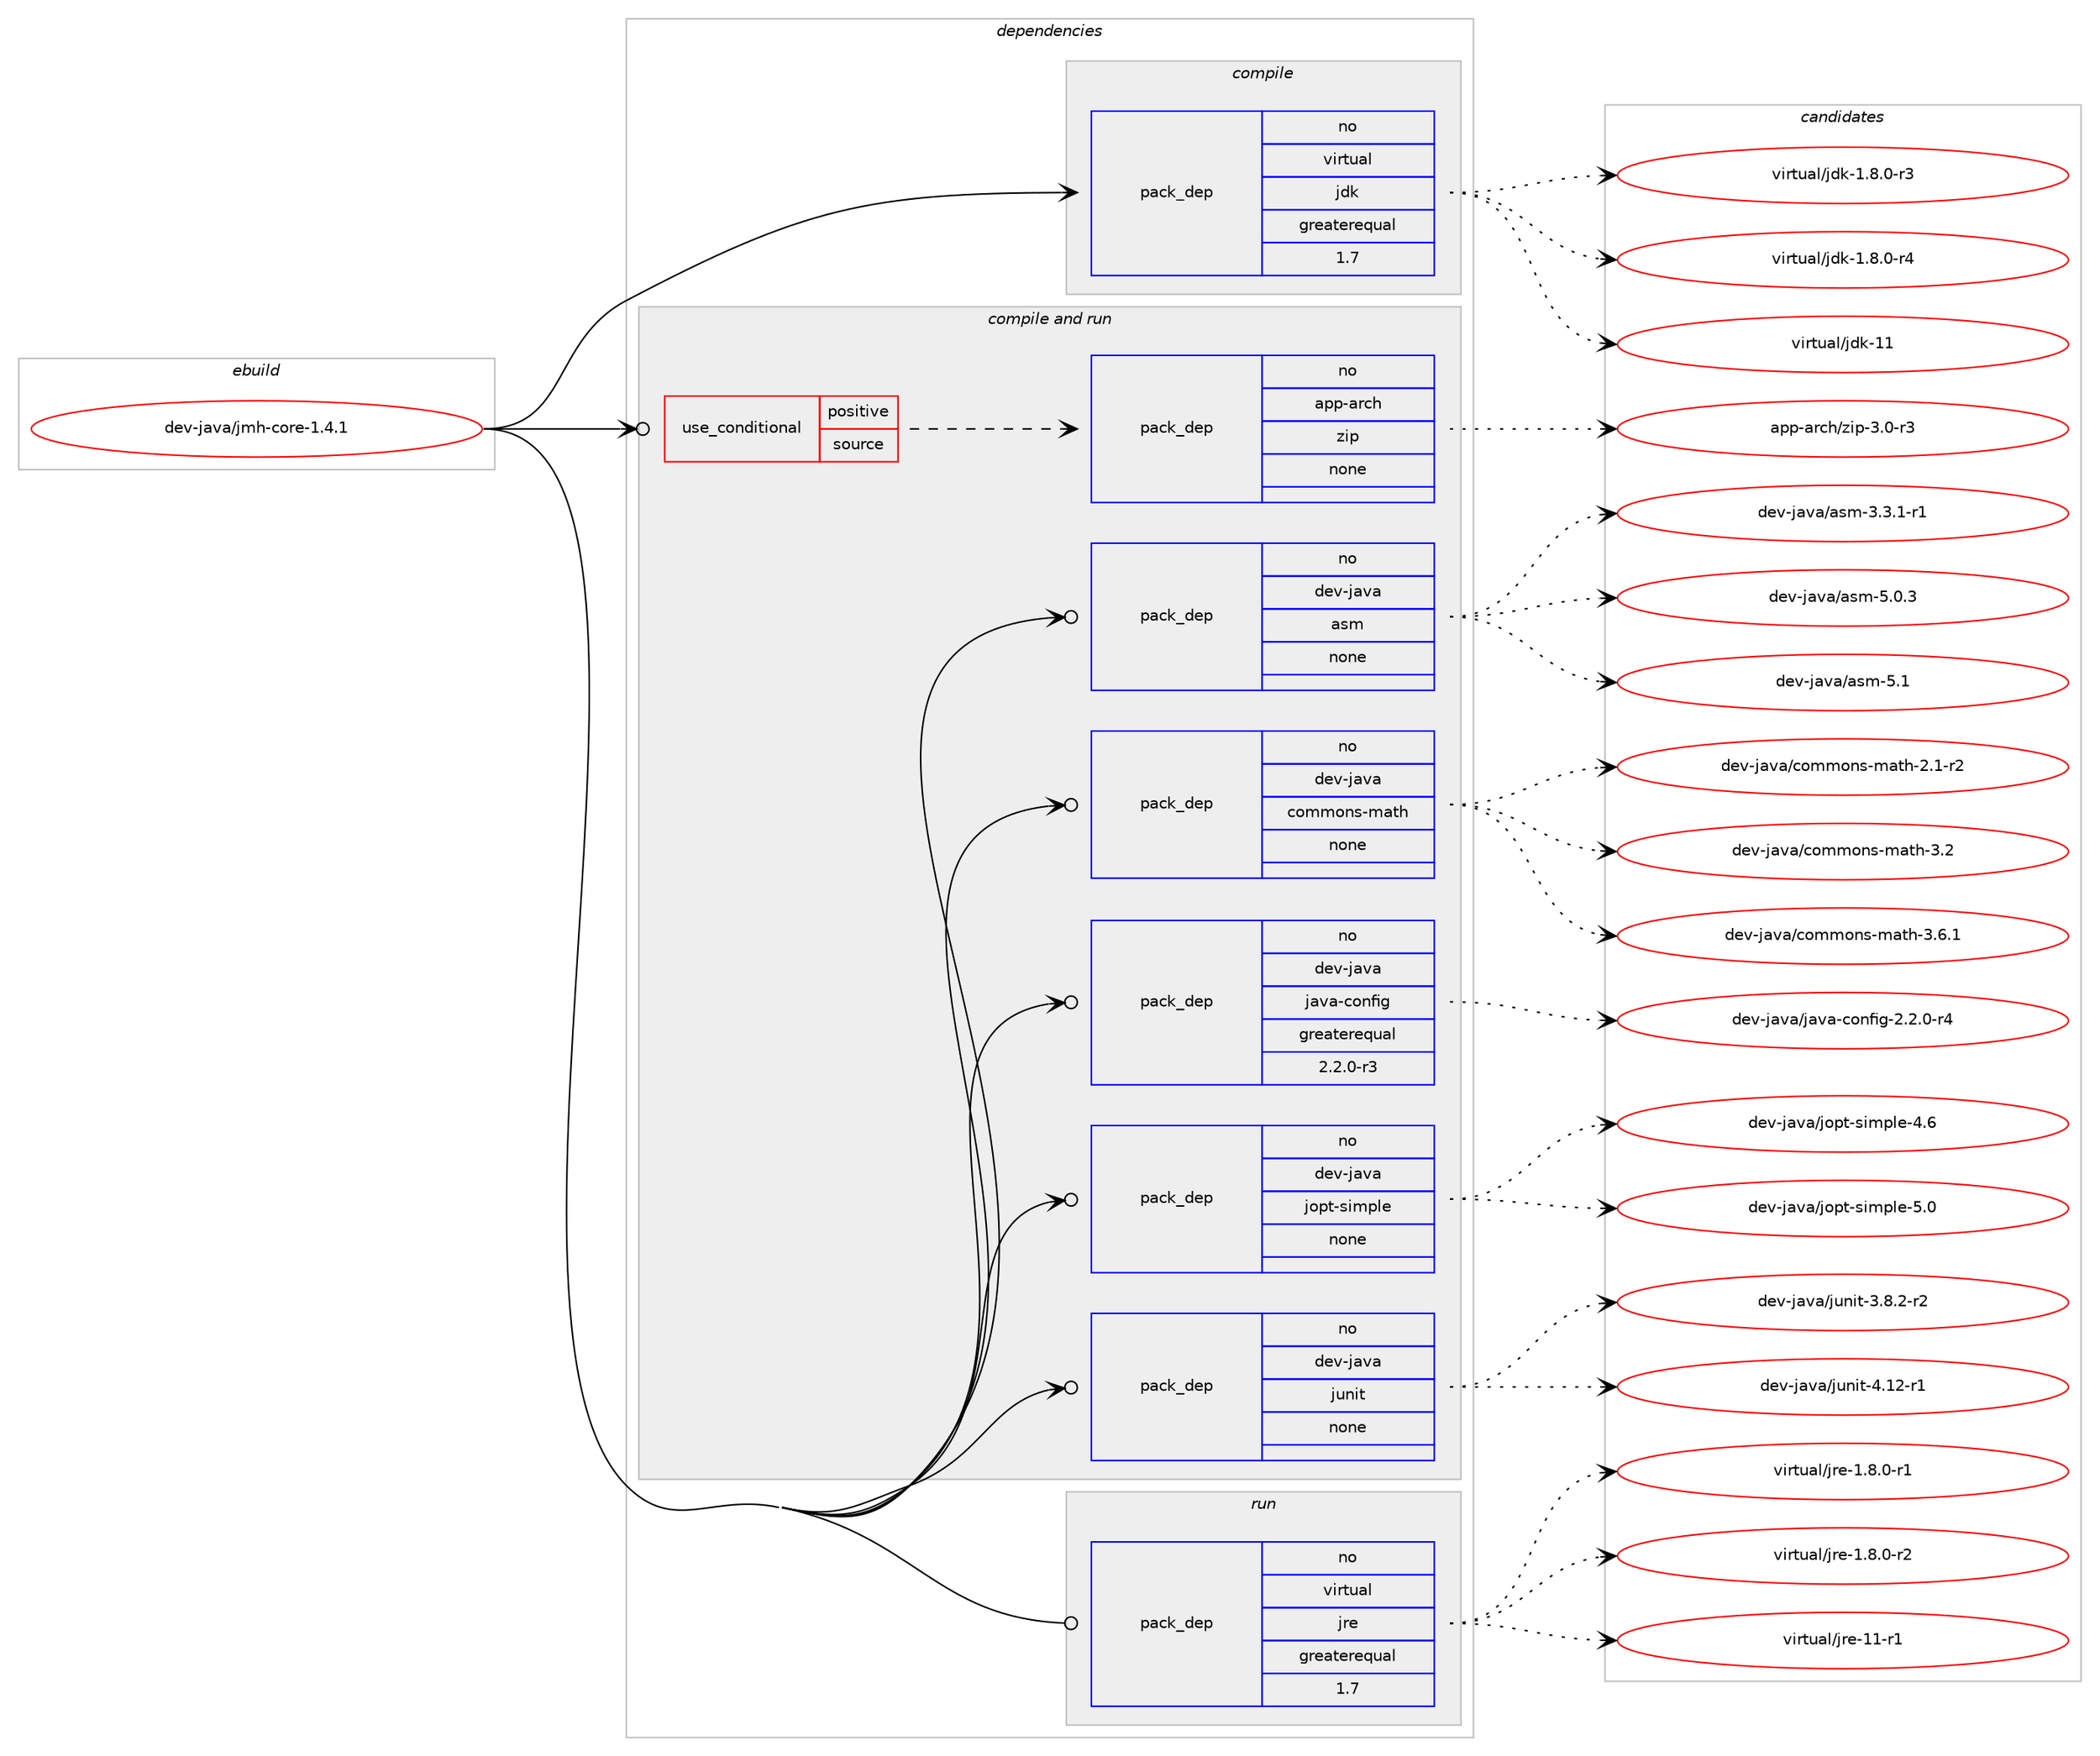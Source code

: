 digraph prolog {

# *************
# Graph options
# *************

newrank=true;
concentrate=true;
compound=true;
graph [rankdir=LR,fontname=Helvetica,fontsize=10,ranksep=1.5];#, ranksep=2.5, nodesep=0.2];
edge  [arrowhead=vee];
node  [fontname=Helvetica,fontsize=10];

# **********
# The ebuild
# **********

subgraph cluster_leftcol {
color=gray;
rank=same;
label=<<i>ebuild</i>>;
id [label="dev-java/jmh-core-1.4.1", color=red, width=4, href="../dev-java/jmh-core-1.4.1.svg"];
}

# ****************
# The dependencies
# ****************

subgraph cluster_midcol {
color=gray;
label=<<i>dependencies</i>>;
subgraph cluster_compile {
fillcolor="#eeeeee";
style=filled;
label=<<i>compile</i>>;
subgraph pack413995 {
dependency554259 [label=<<TABLE BORDER="0" CELLBORDER="1" CELLSPACING="0" CELLPADDING="4" WIDTH="220"><TR><TD ROWSPAN="6" CELLPADDING="30">pack_dep</TD></TR><TR><TD WIDTH="110">no</TD></TR><TR><TD>virtual</TD></TR><TR><TD>jdk</TD></TR><TR><TD>greaterequal</TD></TR><TR><TD>1.7</TD></TR></TABLE>>, shape=none, color=blue];
}
id:e -> dependency554259:w [weight=20,style="solid",arrowhead="vee"];
}
subgraph cluster_compileandrun {
fillcolor="#eeeeee";
style=filled;
label=<<i>compile and run</i>>;
subgraph cond129086 {
dependency554260 [label=<<TABLE BORDER="0" CELLBORDER="1" CELLSPACING="0" CELLPADDING="4"><TR><TD ROWSPAN="3" CELLPADDING="10">use_conditional</TD></TR><TR><TD>positive</TD></TR><TR><TD>source</TD></TR></TABLE>>, shape=none, color=red];
subgraph pack413996 {
dependency554261 [label=<<TABLE BORDER="0" CELLBORDER="1" CELLSPACING="0" CELLPADDING="4" WIDTH="220"><TR><TD ROWSPAN="6" CELLPADDING="30">pack_dep</TD></TR><TR><TD WIDTH="110">no</TD></TR><TR><TD>app-arch</TD></TR><TR><TD>zip</TD></TR><TR><TD>none</TD></TR><TR><TD></TD></TR></TABLE>>, shape=none, color=blue];
}
dependency554260:e -> dependency554261:w [weight=20,style="dashed",arrowhead="vee"];
}
id:e -> dependency554260:w [weight=20,style="solid",arrowhead="odotvee"];
subgraph pack413997 {
dependency554262 [label=<<TABLE BORDER="0" CELLBORDER="1" CELLSPACING="0" CELLPADDING="4" WIDTH="220"><TR><TD ROWSPAN="6" CELLPADDING="30">pack_dep</TD></TR><TR><TD WIDTH="110">no</TD></TR><TR><TD>dev-java</TD></TR><TR><TD>asm</TD></TR><TR><TD>none</TD></TR><TR><TD></TD></TR></TABLE>>, shape=none, color=blue];
}
id:e -> dependency554262:w [weight=20,style="solid",arrowhead="odotvee"];
subgraph pack413998 {
dependency554263 [label=<<TABLE BORDER="0" CELLBORDER="1" CELLSPACING="0" CELLPADDING="4" WIDTH="220"><TR><TD ROWSPAN="6" CELLPADDING="30">pack_dep</TD></TR><TR><TD WIDTH="110">no</TD></TR><TR><TD>dev-java</TD></TR><TR><TD>commons-math</TD></TR><TR><TD>none</TD></TR><TR><TD></TD></TR></TABLE>>, shape=none, color=blue];
}
id:e -> dependency554263:w [weight=20,style="solid",arrowhead="odotvee"];
subgraph pack413999 {
dependency554264 [label=<<TABLE BORDER="0" CELLBORDER="1" CELLSPACING="0" CELLPADDING="4" WIDTH="220"><TR><TD ROWSPAN="6" CELLPADDING="30">pack_dep</TD></TR><TR><TD WIDTH="110">no</TD></TR><TR><TD>dev-java</TD></TR><TR><TD>java-config</TD></TR><TR><TD>greaterequal</TD></TR><TR><TD>2.2.0-r3</TD></TR></TABLE>>, shape=none, color=blue];
}
id:e -> dependency554264:w [weight=20,style="solid",arrowhead="odotvee"];
subgraph pack414000 {
dependency554265 [label=<<TABLE BORDER="0" CELLBORDER="1" CELLSPACING="0" CELLPADDING="4" WIDTH="220"><TR><TD ROWSPAN="6" CELLPADDING="30">pack_dep</TD></TR><TR><TD WIDTH="110">no</TD></TR><TR><TD>dev-java</TD></TR><TR><TD>jopt-simple</TD></TR><TR><TD>none</TD></TR><TR><TD></TD></TR></TABLE>>, shape=none, color=blue];
}
id:e -> dependency554265:w [weight=20,style="solid",arrowhead="odotvee"];
subgraph pack414001 {
dependency554266 [label=<<TABLE BORDER="0" CELLBORDER="1" CELLSPACING="0" CELLPADDING="4" WIDTH="220"><TR><TD ROWSPAN="6" CELLPADDING="30">pack_dep</TD></TR><TR><TD WIDTH="110">no</TD></TR><TR><TD>dev-java</TD></TR><TR><TD>junit</TD></TR><TR><TD>none</TD></TR><TR><TD></TD></TR></TABLE>>, shape=none, color=blue];
}
id:e -> dependency554266:w [weight=20,style="solid",arrowhead="odotvee"];
}
subgraph cluster_run {
fillcolor="#eeeeee";
style=filled;
label=<<i>run</i>>;
subgraph pack414002 {
dependency554267 [label=<<TABLE BORDER="0" CELLBORDER="1" CELLSPACING="0" CELLPADDING="4" WIDTH="220"><TR><TD ROWSPAN="6" CELLPADDING="30">pack_dep</TD></TR><TR><TD WIDTH="110">no</TD></TR><TR><TD>virtual</TD></TR><TR><TD>jre</TD></TR><TR><TD>greaterequal</TD></TR><TR><TD>1.7</TD></TR></TABLE>>, shape=none, color=blue];
}
id:e -> dependency554267:w [weight=20,style="solid",arrowhead="odot"];
}
}

# **************
# The candidates
# **************

subgraph cluster_choices {
rank=same;
color=gray;
label=<<i>candidates</i>>;

subgraph choice413995 {
color=black;
nodesep=1;
choice11810511411611797108471061001074549465646484511451 [label="virtual/jdk-1.8.0-r3", color=red, width=4,href="../virtual/jdk-1.8.0-r3.svg"];
choice11810511411611797108471061001074549465646484511452 [label="virtual/jdk-1.8.0-r4", color=red, width=4,href="../virtual/jdk-1.8.0-r4.svg"];
choice1181051141161179710847106100107454949 [label="virtual/jdk-11", color=red, width=4,href="../virtual/jdk-11.svg"];
dependency554259:e -> choice11810511411611797108471061001074549465646484511451:w [style=dotted,weight="100"];
dependency554259:e -> choice11810511411611797108471061001074549465646484511452:w [style=dotted,weight="100"];
dependency554259:e -> choice1181051141161179710847106100107454949:w [style=dotted,weight="100"];
}
subgraph choice413996 {
color=black;
nodesep=1;
choice9711211245971149910447122105112455146484511451 [label="app-arch/zip-3.0-r3", color=red, width=4,href="../app-arch/zip-3.0-r3.svg"];
dependency554261:e -> choice9711211245971149910447122105112455146484511451:w [style=dotted,weight="100"];
}
subgraph choice413997 {
color=black;
nodesep=1;
choice10010111845106971189747971151094551465146494511449 [label="dev-java/asm-3.3.1-r1", color=red, width=4,href="../dev-java/asm-3.3.1-r1.svg"];
choice1001011184510697118974797115109455346484651 [label="dev-java/asm-5.0.3", color=red, width=4,href="../dev-java/asm-5.0.3.svg"];
choice100101118451069711897479711510945534649 [label="dev-java/asm-5.1", color=red, width=4,href="../dev-java/asm-5.1.svg"];
dependency554262:e -> choice10010111845106971189747971151094551465146494511449:w [style=dotted,weight="100"];
dependency554262:e -> choice1001011184510697118974797115109455346484651:w [style=dotted,weight="100"];
dependency554262:e -> choice100101118451069711897479711510945534649:w [style=dotted,weight="100"];
}
subgraph choice413998 {
color=black;
nodesep=1;
choice10010111845106971189747991111091091111101154510997116104455046494511450 [label="dev-java/commons-math-2.1-r2", color=red, width=4,href="../dev-java/commons-math-2.1-r2.svg"];
choice1001011184510697118974799111109109111110115451099711610445514650 [label="dev-java/commons-math-3.2", color=red, width=4,href="../dev-java/commons-math-3.2.svg"];
choice10010111845106971189747991111091091111101154510997116104455146544649 [label="dev-java/commons-math-3.6.1", color=red, width=4,href="../dev-java/commons-math-3.6.1.svg"];
dependency554263:e -> choice10010111845106971189747991111091091111101154510997116104455046494511450:w [style=dotted,weight="100"];
dependency554263:e -> choice1001011184510697118974799111109109111110115451099711610445514650:w [style=dotted,weight="100"];
dependency554263:e -> choice10010111845106971189747991111091091111101154510997116104455146544649:w [style=dotted,weight="100"];
}
subgraph choice413999 {
color=black;
nodesep=1;
choice10010111845106971189747106971189745991111101021051034550465046484511452 [label="dev-java/java-config-2.2.0-r4", color=red, width=4,href="../dev-java/java-config-2.2.0-r4.svg"];
dependency554264:e -> choice10010111845106971189747106971189745991111101021051034550465046484511452:w [style=dotted,weight="100"];
}
subgraph choice414000 {
color=black;
nodesep=1;
choice100101118451069711897471061111121164511510510911210810145524654 [label="dev-java/jopt-simple-4.6", color=red, width=4,href="../dev-java/jopt-simple-4.6.svg"];
choice100101118451069711897471061111121164511510510911210810145534648 [label="dev-java/jopt-simple-5.0", color=red, width=4,href="../dev-java/jopt-simple-5.0.svg"];
dependency554265:e -> choice100101118451069711897471061111121164511510510911210810145524654:w [style=dotted,weight="100"];
dependency554265:e -> choice100101118451069711897471061111121164511510510911210810145534648:w [style=dotted,weight="100"];
}
subgraph choice414001 {
color=black;
nodesep=1;
choice100101118451069711897471061171101051164551465646504511450 [label="dev-java/junit-3.8.2-r2", color=red, width=4,href="../dev-java/junit-3.8.2-r2.svg"];
choice1001011184510697118974710611711010511645524649504511449 [label="dev-java/junit-4.12-r1", color=red, width=4,href="../dev-java/junit-4.12-r1.svg"];
dependency554266:e -> choice100101118451069711897471061171101051164551465646504511450:w [style=dotted,weight="100"];
dependency554266:e -> choice1001011184510697118974710611711010511645524649504511449:w [style=dotted,weight="100"];
}
subgraph choice414002 {
color=black;
nodesep=1;
choice11810511411611797108471061141014549465646484511449 [label="virtual/jre-1.8.0-r1", color=red, width=4,href="../virtual/jre-1.8.0-r1.svg"];
choice11810511411611797108471061141014549465646484511450 [label="virtual/jre-1.8.0-r2", color=red, width=4,href="../virtual/jre-1.8.0-r2.svg"];
choice11810511411611797108471061141014549494511449 [label="virtual/jre-11-r1", color=red, width=4,href="../virtual/jre-11-r1.svg"];
dependency554267:e -> choice11810511411611797108471061141014549465646484511449:w [style=dotted,weight="100"];
dependency554267:e -> choice11810511411611797108471061141014549465646484511450:w [style=dotted,weight="100"];
dependency554267:e -> choice11810511411611797108471061141014549494511449:w [style=dotted,weight="100"];
}
}

}
